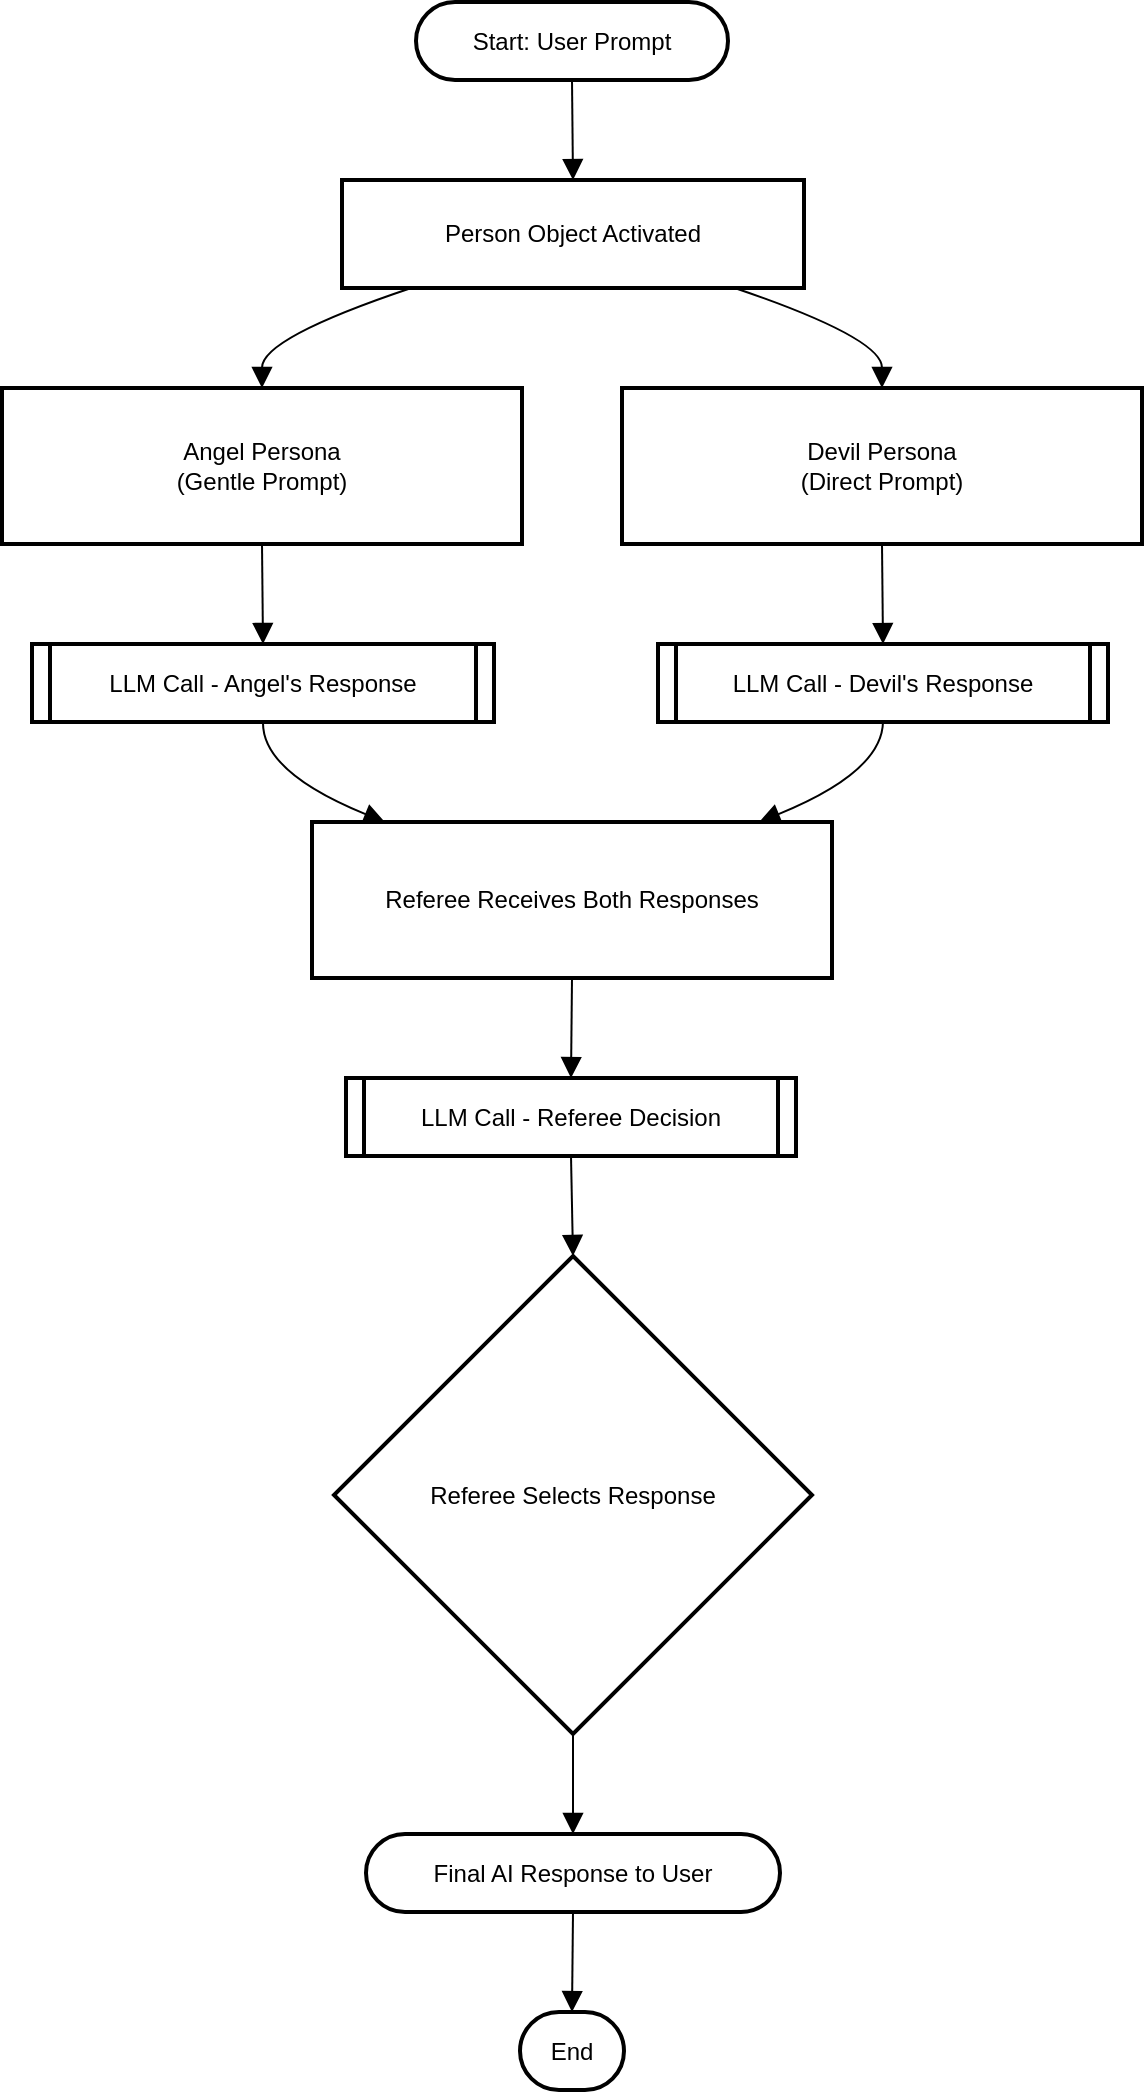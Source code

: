 <mxfile version="26.2.14" pages="3">
  <diagram name="Page-1" id="xa0yWHw8Jf8kGSunjOHY">
    <mxGraphModel dx="7501" dy="1401" grid="0" gridSize="10" guides="1" tooltips="1" connect="1" arrows="1" fold="1" page="0" pageScale="1" pageWidth="827" pageHeight="1169" math="0" shadow="0">
      <root>
        <mxCell id="0" />
        <mxCell id="1" parent="0" />
        <mxCell id="Yehz_bRtXj_O8yKPMXEu-1" value="Start: User Prompt" style="rounded=1;whiteSpace=wrap;arcSize=50;strokeWidth=2;" parent="1" vertex="1">
          <mxGeometry x="-5143" y="-189" width="156" height="39" as="geometry" />
        </mxCell>
        <mxCell id="Yehz_bRtXj_O8yKPMXEu-2" value="Person Object Activated" style="whiteSpace=wrap;strokeWidth=2;" parent="1" vertex="1">
          <mxGeometry x="-5180" y="-100" width="231" height="54" as="geometry" />
        </mxCell>
        <mxCell id="Yehz_bRtXj_O8yKPMXEu-3" value="Angel Persona&#xa;(Gentle Prompt)" style="whiteSpace=wrap;strokeWidth=2;" parent="1" vertex="1">
          <mxGeometry x="-5350" y="4" width="260" height="78" as="geometry" />
        </mxCell>
        <mxCell id="Yehz_bRtXj_O8yKPMXEu-4" value="Devil Persona&#xa;(Direct Prompt)" style="whiteSpace=wrap;strokeWidth=2;" parent="1" vertex="1">
          <mxGeometry x="-5040" y="4" width="260" height="78" as="geometry" />
        </mxCell>
        <mxCell id="Yehz_bRtXj_O8yKPMXEu-5" value="LLM Call - Angel&#39;s Response" style="strokeWidth=2;shape=process;whiteSpace=wrap;size=0.04;" parent="1" vertex="1">
          <mxGeometry x="-5335" y="132" width="231" height="39" as="geometry" />
        </mxCell>
        <mxCell id="Yehz_bRtXj_O8yKPMXEu-6" value="LLM Call - Devil&#39;s Response" style="strokeWidth=2;shape=process;whiteSpace=wrap;size=0.04;" parent="1" vertex="1">
          <mxGeometry x="-5022" y="132" width="225" height="39" as="geometry" />
        </mxCell>
        <mxCell id="Yehz_bRtXj_O8yKPMXEu-7" value="Referee Receives Both Responses" style="whiteSpace=wrap;strokeWidth=2;" parent="1" vertex="1">
          <mxGeometry x="-5195" y="221" width="260" height="78" as="geometry" />
        </mxCell>
        <mxCell id="Yehz_bRtXj_O8yKPMXEu-8" value="LLM Call - Referee Decision" style="strokeWidth=2;shape=process;whiteSpace=wrap;size=0.04;" parent="1" vertex="1">
          <mxGeometry x="-5178" y="349" width="225" height="39" as="geometry" />
        </mxCell>
        <mxCell id="Yehz_bRtXj_O8yKPMXEu-9" value="Referee Selects Response" style="rhombus;strokeWidth=2;whiteSpace=wrap;" parent="1" vertex="1">
          <mxGeometry x="-5184" y="438" width="239" height="239" as="geometry" />
        </mxCell>
        <mxCell id="Yehz_bRtXj_O8yKPMXEu-10" value="Final AI Response to User" style="rounded=1;whiteSpace=wrap;arcSize=50;strokeWidth=2;" parent="1" vertex="1">
          <mxGeometry x="-5168" y="727" width="207" height="39" as="geometry" />
        </mxCell>
        <mxCell id="Yehz_bRtXj_O8yKPMXEu-11" value="End" style="rounded=1;whiteSpace=wrap;arcSize=50;strokeWidth=2;" parent="1" vertex="1">
          <mxGeometry x="-5091" y="816" width="52" height="39" as="geometry" />
        </mxCell>
        <mxCell id="Yehz_bRtXj_O8yKPMXEu-12" value="" style="curved=1;startArrow=none;endArrow=block;exitX=0.5;exitY=1;entryX=0.5;entryY=0;rounded=0;fontSize=12;startSize=8;endSize=8;" parent="1" source="Yehz_bRtXj_O8yKPMXEu-1" target="Yehz_bRtXj_O8yKPMXEu-2" edge="1">
          <mxGeometry relative="1" as="geometry">
            <Array as="points" />
          </mxGeometry>
        </mxCell>
        <mxCell id="Yehz_bRtXj_O8yKPMXEu-13" value="" style="curved=1;startArrow=none;endArrow=block;exitX=0.15;exitY=1;entryX=0.5;entryY=0;rounded=0;fontSize=12;startSize=8;endSize=8;" parent="1" source="Yehz_bRtXj_O8yKPMXEu-2" target="Yehz_bRtXj_O8yKPMXEu-3" edge="1">
          <mxGeometry relative="1" as="geometry">
            <Array as="points">
              <mxPoint x="-5220" y="-21" />
            </Array>
          </mxGeometry>
        </mxCell>
        <mxCell id="Yehz_bRtXj_O8yKPMXEu-14" value="" style="curved=1;startArrow=none;endArrow=block;exitX=0.85;exitY=1;entryX=0.5;entryY=0;rounded=0;fontSize=12;startSize=8;endSize=8;" parent="1" source="Yehz_bRtXj_O8yKPMXEu-2" target="Yehz_bRtXj_O8yKPMXEu-4" edge="1">
          <mxGeometry relative="1" as="geometry">
            <Array as="points">
              <mxPoint x="-4910" y="-21" />
            </Array>
          </mxGeometry>
        </mxCell>
        <mxCell id="Yehz_bRtXj_O8yKPMXEu-15" value="" style="curved=1;startArrow=none;endArrow=block;exitX=0.5;exitY=1;entryX=0.5;entryY=0;rounded=0;fontSize=12;startSize=8;endSize=8;" parent="1" source="Yehz_bRtXj_O8yKPMXEu-3" target="Yehz_bRtXj_O8yKPMXEu-5" edge="1">
          <mxGeometry relative="1" as="geometry">
            <Array as="points" />
          </mxGeometry>
        </mxCell>
        <mxCell id="Yehz_bRtXj_O8yKPMXEu-16" value="" style="curved=1;startArrow=none;endArrow=block;exitX=0.5;exitY=1;entryX=0.5;entryY=0;rounded=0;fontSize=12;startSize=8;endSize=8;" parent="1" source="Yehz_bRtXj_O8yKPMXEu-4" target="Yehz_bRtXj_O8yKPMXEu-6" edge="1">
          <mxGeometry relative="1" as="geometry">
            <Array as="points" />
          </mxGeometry>
        </mxCell>
        <mxCell id="Yehz_bRtXj_O8yKPMXEu-17" value="" style="curved=1;startArrow=none;endArrow=block;exitX=0.5;exitY=1;entryX=0.14;entryY=0;rounded=0;fontSize=12;startSize=8;endSize=8;" parent="1" source="Yehz_bRtXj_O8yKPMXEu-5" target="Yehz_bRtXj_O8yKPMXEu-7" edge="1">
          <mxGeometry relative="1" as="geometry">
            <Array as="points">
              <mxPoint x="-5220" y="196" />
            </Array>
          </mxGeometry>
        </mxCell>
        <mxCell id="Yehz_bRtXj_O8yKPMXEu-18" value="" style="curved=1;startArrow=none;endArrow=block;exitX=0.5;exitY=1;entryX=0.86;entryY=0;rounded=0;fontSize=12;startSize=8;endSize=8;" parent="1" source="Yehz_bRtXj_O8yKPMXEu-6" target="Yehz_bRtXj_O8yKPMXEu-7" edge="1">
          <mxGeometry relative="1" as="geometry">
            <Array as="points">
              <mxPoint x="-4910" y="196" />
            </Array>
          </mxGeometry>
        </mxCell>
        <mxCell id="Yehz_bRtXj_O8yKPMXEu-19" value="" style="curved=1;startArrow=none;endArrow=block;exitX=0.5;exitY=1;entryX=0.5;entryY=0;rounded=0;fontSize=12;startSize=8;endSize=8;" parent="1" source="Yehz_bRtXj_O8yKPMXEu-7" target="Yehz_bRtXj_O8yKPMXEu-8" edge="1">
          <mxGeometry relative="1" as="geometry">
            <Array as="points" />
          </mxGeometry>
        </mxCell>
        <mxCell id="Yehz_bRtXj_O8yKPMXEu-20" value="" style="curved=1;startArrow=none;endArrow=block;exitX=0.5;exitY=1;entryX=0.5;entryY=0;rounded=0;fontSize=12;startSize=8;endSize=8;" parent="1" source="Yehz_bRtXj_O8yKPMXEu-8" target="Yehz_bRtXj_O8yKPMXEu-9" edge="1">
          <mxGeometry relative="1" as="geometry">
            <Array as="points" />
          </mxGeometry>
        </mxCell>
        <mxCell id="Yehz_bRtXj_O8yKPMXEu-21" value="" style="curved=1;startArrow=none;endArrow=block;exitX=0.5;exitY=1;entryX=0.5;entryY=0;rounded=0;fontSize=12;startSize=8;endSize=8;" parent="1" source="Yehz_bRtXj_O8yKPMXEu-9" target="Yehz_bRtXj_O8yKPMXEu-10" edge="1">
          <mxGeometry relative="1" as="geometry">
            <Array as="points" />
          </mxGeometry>
        </mxCell>
        <mxCell id="Yehz_bRtXj_O8yKPMXEu-22" value="" style="curved=1;startArrow=none;endArrow=block;exitX=0.5;exitY=1;entryX=0.5;entryY=0;rounded=0;fontSize=12;startSize=8;endSize=8;" parent="1" source="Yehz_bRtXj_O8yKPMXEu-10" target="Yehz_bRtXj_O8yKPMXEu-11" edge="1">
          <mxGeometry relative="1" as="geometry">
            <Array as="points" />
          </mxGeometry>
        </mxCell>
      </root>
    </mxGraphModel>
  </diagram>
  <diagram id="OtFD3YWtEbZY0nQuH-cs" name="Page-2">
    <mxGraphModel dx="2993" dy="1365" grid="0" gridSize="10" guides="1" tooltips="1" connect="1" arrows="1" fold="1" page="0" pageScale="1" pageWidth="827" pageHeight="1169" math="0" shadow="0">
      <root>
        <mxCell id="0" />
        <mxCell id="1" parent="0" />
        <mxCell id="Cl74_eT5VSmjeDzBY-xy-12" style="edgeStyle=orthogonalEdgeStyle;rounded=0;orthogonalLoop=1;jettySize=auto;html=1;exitX=0.5;exitY=1;exitDx=0;exitDy=0;entryX=0.5;entryY=0;entryDx=0;entryDy=0;" parent="1" source="-E05gIv4jN2PlpRda1Wg-1" target="-E05gIv4jN2PlpRda1Wg-2" edge="1">
          <mxGeometry relative="1" as="geometry" />
        </mxCell>
        <mxCell id="-E05gIv4jN2PlpRda1Wg-1" value="Start: User Prompt" style="rounded=1;whiteSpace=wrap;arcSize=50;strokeWidth=2;direction=east;" parent="1" vertex="1">
          <mxGeometry x="231" y="20" width="156" height="39" as="geometry" />
        </mxCell>
        <mxCell id="-E05gIv4jN2PlpRda1Wg-23" value="" style="edgeStyle=none;curved=1;rounded=0;orthogonalLoop=1;jettySize=auto;html=1;fontSize=12;startSize=8;endSize=8;" parent="1" source="-E05gIv4jN2PlpRda1Wg-2" target="-E05gIv4jN2PlpRda1Wg-4" edge="1">
          <mxGeometry relative="1" as="geometry" />
        </mxCell>
        <mxCell id="-E05gIv4jN2PlpRda1Wg-2" value="" style="whiteSpace=wrap;strokeWidth=2;direction=east;" parent="1" vertex="1">
          <mxGeometry x="-121" y="124" width="861" height="1123" as="geometry" />
        </mxCell>
        <mxCell id="-E05gIv4jN2PlpRda1Wg-3" value="Angel Persona&#xa;(Gentle Prompt)" style="whiteSpace=wrap;strokeWidth=2;direction=east;" parent="1" vertex="1">
          <mxGeometry x="25.5" y="451" width="260" height="78" as="geometry" />
        </mxCell>
        <mxCell id="-E05gIv4jN2PlpRda1Wg-4" value="Devil Persona&#xa;(Direct Prompt)" style="whiteSpace=wrap;strokeWidth=2;direction=east;" parent="1" vertex="1">
          <mxGeometry x="335.5" y="451" width="260" height="78" as="geometry" />
        </mxCell>
        <mxCell id="-E05gIv4jN2PlpRda1Wg-5" value="LLM Call - Angel&#39;s Response" style="strokeWidth=2;shape=process;whiteSpace=wrap;size=0.04;fillStyle=solid;direction=east;" parent="1" vertex="1">
          <mxGeometry x="40.5" y="579" width="231" height="39" as="geometry" />
        </mxCell>
        <mxCell id="-E05gIv4jN2PlpRda1Wg-6" value="LLM Call - Devil&#39;s Response" style="strokeWidth=2;shape=process;whiteSpace=wrap;size=0.04;direction=east;" parent="1" vertex="1">
          <mxGeometry x="353.5" y="579" width="225" height="39" as="geometry" />
        </mxCell>
        <mxCell id="-E05gIv4jN2PlpRda1Wg-7" value="Referee Receives Both Responses&#xa;(Selection Prompt)" style="whiteSpace=wrap;strokeWidth=2;direction=east;" parent="1" vertex="1">
          <mxGeometry x="179" y="728" width="260" height="78" as="geometry" />
        </mxCell>
        <mxCell id="-E05gIv4jN2PlpRda1Wg-8" value="LLM Call - Referee Decision" style="strokeWidth=2;shape=process;whiteSpace=wrap;size=0.04;direction=east;" parent="1" vertex="1">
          <mxGeometry x="196" y="856" width="225" height="39" as="geometry" />
        </mxCell>
        <mxCell id="Cl74_eT5VSmjeDzBY-xy-3" style="edgeStyle=orthogonalEdgeStyle;rounded=0;orthogonalLoop=1;jettySize=auto;html=1;exitX=0;exitY=0.5;exitDx=0;exitDy=0;entryX=0;entryY=0.5;entryDx=0;entryDy=0;" parent="1" source="-E05gIv4jN2PlpRda1Wg-9" target="-E05gIv4jN2PlpRda1Wg-25" edge="1">
          <mxGeometry relative="1" as="geometry">
            <mxPoint x="241.667" y="241.667" as="targetPoint" />
            <Array as="points">
              <mxPoint x="-33" y="1064" />
              <mxPoint x="-33" y="242" />
            </Array>
          </mxGeometry>
        </mxCell>
        <mxCell id="Cl74_eT5VSmjeDzBY-xy-14" value="Append referee response to history" style="edgeLabel;html=1;align=center;verticalAlign=middle;resizable=0;points=[];" parent="Cl74_eT5VSmjeDzBY-xy-3" vertex="1" connectable="0">
          <mxGeometry x="-0.77" y="1" relative="1" as="geometry">
            <mxPoint x="24" as="offset" />
          </mxGeometry>
        </mxCell>
        <mxCell id="-E05gIv4jN2PlpRda1Wg-9" value="Referee Selects Response" style="rhombus;strokeWidth=2;whiteSpace=wrap;direction=east;" parent="1" vertex="1">
          <mxGeometry x="203.5" y="958" width="212" height="214" as="geometry" />
        </mxCell>
        <mxCell id="-E05gIv4jN2PlpRda1Wg-10" value="Final AI Response to User" style="rounded=1;whiteSpace=wrap;arcSize=50;strokeWidth=2;direction=east;" parent="1" vertex="1">
          <mxGeometry x="206" y="1289" width="207" height="39" as="geometry" />
        </mxCell>
        <mxCell id="-E05gIv4jN2PlpRda1Wg-11" value="End" style="rounded=1;whiteSpace=wrap;arcSize=50;strokeWidth=2;direction=east;" parent="1" vertex="1">
          <mxGeometry x="283.5" y="1412" width="52" height="39" as="geometry" />
        </mxCell>
        <mxCell id="-E05gIv4jN2PlpRda1Wg-13" value="" style="curved=1;startArrow=none;endArrow=block;entryX=0.5;entryY=0;rounded=0;fontSize=12;startSize=8;endSize=8;exitX=0.5;exitY=0;exitDx=0;exitDy=0;entryDx=0;entryDy=0;" parent="1" target="-E05gIv4jN2PlpRda1Wg-3" edge="1">
          <mxGeometry relative="1" as="geometry">
            <Array as="points" />
            <mxPoint x="312" y="257" as="sourcePoint" />
          </mxGeometry>
        </mxCell>
        <mxCell id="-E05gIv4jN2PlpRda1Wg-15" value="" style="curved=1;startArrow=none;endArrow=block;exitX=0.5;exitY=1;entryX=0.5;entryY=0;rounded=0;fontSize=12;startSize=8;endSize=8;exitDx=0;exitDy=0;entryDx=0;entryDy=0;" parent="1" source="-E05gIv4jN2PlpRda1Wg-3" target="-E05gIv4jN2PlpRda1Wg-5" edge="1">
          <mxGeometry relative="1" as="geometry">
            <Array as="points" />
          </mxGeometry>
        </mxCell>
        <mxCell id="-E05gIv4jN2PlpRda1Wg-16" value="" style="curved=1;startArrow=none;endArrow=block;exitX=0.5;exitY=1;entryX=0.5;entryY=0;rounded=0;fontSize=12;startSize=8;endSize=8;exitDx=0;exitDy=0;entryDx=0;entryDy=0;" parent="1" source="-E05gIv4jN2PlpRda1Wg-4" target="-E05gIv4jN2PlpRda1Wg-6" edge="1">
          <mxGeometry relative="1" as="geometry">
            <Array as="points" />
          </mxGeometry>
        </mxCell>
        <mxCell id="-E05gIv4jN2PlpRda1Wg-17" value="" style="curved=1;startArrow=none;endArrow=block;exitX=0.5;exitY=1;entryX=0.14;entryY=0;rounded=0;fontSize=12;startSize=8;endSize=8;exitDx=0;exitDy=0;entryDx=0;entryDy=0;" parent="1" source="-E05gIv4jN2PlpRda1Wg-5" target="-E05gIv4jN2PlpRda1Wg-7" edge="1">
          <mxGeometry relative="1" as="geometry">
            <Array as="points">
              <mxPoint x="155.5" y="643" />
            </Array>
          </mxGeometry>
        </mxCell>
        <mxCell id="-E05gIv4jN2PlpRda1Wg-18" value="" style="curved=1;startArrow=none;endArrow=block;exitX=0.5;exitY=1;entryX=0.86;entryY=0;rounded=0;fontSize=12;startSize=8;endSize=8;exitDx=0;exitDy=0;entryDx=0;entryDy=0;" parent="1" source="-E05gIv4jN2PlpRda1Wg-6" target="-E05gIv4jN2PlpRda1Wg-7" edge="1">
          <mxGeometry relative="1" as="geometry">
            <Array as="points">
              <mxPoint x="465.5" y="643" />
            </Array>
          </mxGeometry>
        </mxCell>
        <mxCell id="-E05gIv4jN2PlpRda1Wg-19" value="" style="curved=1;startArrow=none;endArrow=block;exitX=0.5;exitY=1;entryX=0.5;entryY=0;rounded=0;fontSize=12;startSize=8;endSize=8;exitDx=0;exitDy=0;entryDx=0;entryDy=0;" parent="1" source="-E05gIv4jN2PlpRda1Wg-7" target="-E05gIv4jN2PlpRda1Wg-8" edge="1">
          <mxGeometry relative="1" as="geometry">
            <Array as="points" />
          </mxGeometry>
        </mxCell>
        <mxCell id="-E05gIv4jN2PlpRda1Wg-20" value="" style="curved=1;startArrow=none;endArrow=block;exitX=0.5;exitY=1;entryX=0.5;entryY=0;rounded=0;fontSize=12;startSize=8;endSize=8;exitDx=0;exitDy=0;entryDx=0;entryDy=0;" parent="1" source="-E05gIv4jN2PlpRda1Wg-8" target="-E05gIv4jN2PlpRda1Wg-9" edge="1">
          <mxGeometry relative="1" as="geometry">
            <Array as="points" />
          </mxGeometry>
        </mxCell>
        <mxCell id="-E05gIv4jN2PlpRda1Wg-21" value="" style="curved=1;startArrow=none;endArrow=block;exitX=0.5;exitY=1;entryX=0.5;entryY=0;rounded=0;fontSize=12;startSize=8;endSize=8;exitDx=0;exitDy=0;entryDx=0;entryDy=0;" parent="1" source="-E05gIv4jN2PlpRda1Wg-9" target="-E05gIv4jN2PlpRda1Wg-10" edge="1">
          <mxGeometry relative="1" as="geometry">
            <Array as="points" />
          </mxGeometry>
        </mxCell>
        <mxCell id="-E05gIv4jN2PlpRda1Wg-22" value="" style="curved=1;startArrow=none;endArrow=block;exitX=0.5;exitY=1;entryX=0.5;entryY=0;rounded=0;fontSize=12;startSize=8;endSize=8;exitDx=0;exitDy=0;entryDx=0;entryDy=0;" parent="1" source="-E05gIv4jN2PlpRda1Wg-10" target="-E05gIv4jN2PlpRda1Wg-11" edge="1">
          <mxGeometry relative="1" as="geometry">
            <Array as="points" />
          </mxGeometry>
        </mxCell>
        <mxCell id="Cl74_eT5VSmjeDzBY-xy-1" style="edgeStyle=orthogonalEdgeStyle;rounded=0;orthogonalLoop=1;jettySize=auto;html=1;exitX=1;exitY=0.5;exitDx=0;exitDy=0;entryX=1;entryY=0.5;entryDx=0;entryDy=0;" parent="1" source="-E05gIv4jN2PlpRda1Wg-25" target="-E05gIv4jN2PlpRda1Wg-7" edge="1">
          <mxGeometry relative="1" as="geometry">
            <Array as="points">
              <mxPoint x="634" y="242" />
              <mxPoint x="634" y="767" />
            </Array>
          </mxGeometry>
        </mxCell>
        <mxCell id="Cl74_eT5VSmjeDzBY-xy-15" value="Show referee history" style="edgeLabel;html=1;align=center;verticalAlign=middle;resizable=0;points=[];" parent="Cl74_eT5VSmjeDzBY-xy-1" vertex="1" connectable="0">
          <mxGeometry x="0.865" relative="1" as="geometry">
            <mxPoint x="31" as="offset" />
          </mxGeometry>
        </mxCell>
        <mxCell id="Cl74_eT5VSmjeDzBY-xy-13" style="edgeStyle=orthogonalEdgeStyle;rounded=0;orthogonalLoop=1;jettySize=auto;html=1;exitX=0.5;exitY=0;exitDx=0;exitDy=0;entryX=0.5;entryY=0;entryDx=0;entryDy=0;" parent="1" source="-E05gIv4jN2PlpRda1Wg-2" target="-E05gIv4jN2PlpRda1Wg-25" edge="1">
          <mxGeometry relative="1" as="geometry">
            <Array as="points">
              <mxPoint x="310" y="195" />
              <mxPoint x="310" y="195" />
            </Array>
          </mxGeometry>
        </mxCell>
        <mxCell id="-E05gIv4jN2PlpRda1Wg-25" value="Chat History" style="shape=parallelogram;perimeter=parallelogramPerimeter;fixedSize=1;strokeWidth=2;whiteSpace=wrap;direction=east;" parent="1" vertex="1">
          <mxGeometry x="238.5" y="222" width="142" height="39" as="geometry" />
        </mxCell>
        <mxCell id="-E05gIv4jN2PlpRda1Wg-26" value="" style="curved=1;startArrow=none;endArrow=block;entryX=0.5;entryY=0;rounded=0;fontSize=12;startSize=8;endSize=8;entryDx=0;entryDy=0;exitX=0.5;exitY=1;exitDx=0;exitDy=0;" parent="1" source="-E05gIv4jN2PlpRda1Wg-25" target="-E05gIv4jN2PlpRda1Wg-4" edge="1">
          <mxGeometry relative="1" as="geometry">
            <Array as="points" />
            <mxPoint x="314" y="272" as="sourcePoint" />
            <mxPoint x="343" y="416" as="targetPoint" />
          </mxGeometry>
        </mxCell>
        <mxCell id="Cl74_eT5VSmjeDzBY-xy-9" style="edgeStyle=orthogonalEdgeStyle;rounded=0;orthogonalLoop=1;jettySize=auto;html=1;exitX=1;exitY=0.5;exitDx=0;exitDy=0;entryX=0.25;entryY=0;entryDx=0;entryDy=0;" parent="1" source="-E05gIv4jN2PlpRda1Wg-32" target="-E05gIv4jN2PlpRda1Wg-25" edge="1">
          <mxGeometry relative="1" as="geometry" />
        </mxCell>
        <mxCell id="-E05gIv4jN2PlpRda1Wg-32" value="System Prompt: About Person" style="shape=parallelogram;perimeter=parallelogramPerimeter;whiteSpace=wrap;html=1;fixedSize=1;direction=east;" parent="1" vertex="1">
          <mxGeometry x="-93" y="152" width="204" height="60" as="geometry" />
        </mxCell>
        <mxCell id="-E05gIv4jN2PlpRda1Wg-35" value="Person Object&amp;nbsp;" style="text;strokeColor=none;fillColor=none;html=1;align=center;verticalAlign=middle;whiteSpace=wrap;rounded=0;fontSize=19;fontStyle=1;direction=east;" parent="1" vertex="1">
          <mxGeometry x="513" y="159" width="225" height="83" as="geometry" />
        </mxCell>
      </root>
    </mxGraphModel>
  </diagram>
  <diagram name="schematic" id="ZyOyYKSyBAPCNYZlk8Vk">
    <mxGraphModel dx="2701" dy="1001" grid="0" gridSize="10" guides="1" tooltips="1" connect="1" arrows="1" fold="1" page="0" pageScale="1" pageWidth="827" pageHeight="1169" math="0" shadow="0">
      <root>
        <mxCell id="8PnTKXI-LttFcCI2K3IS-0" />
        <mxCell id="8PnTKXI-LttFcCI2K3IS-1" parent="8PnTKXI-LttFcCI2K3IS-0" />
        <mxCell id="8PnTKXI-LttFcCI2K3IS-3" value="Start: User Prompt" style="rounded=1;whiteSpace=wrap;arcSize=50;strokeWidth=2;direction=east;" vertex="1" parent="8PnTKXI-LttFcCI2K3IS-1">
          <mxGeometry x="-741" y="643.5" width="156" height="39" as="geometry" />
        </mxCell>
        <mxCell id="8PnTKXI-LttFcCI2K3IS-5" value="" style="whiteSpace=wrap;strokeWidth=2;direction=east;rotation=-90;" vertex="1" parent="8PnTKXI-LttFcCI2K3IS-1">
          <mxGeometry x="-550.95" y="310.11" width="827.96" height="722.26" as="geometry" />
        </mxCell>
        <mxCell id="8PnTKXI-LttFcCI2K3IS-15" value="Final AI Response to User" style="rounded=1;whiteSpace=wrap;arcSize=50;strokeWidth=2;direction=east;" vertex="1" parent="8PnTKXI-LttFcCI2K3IS-1">
          <mxGeometry x="305" y="643.5" width="207" height="39" as="geometry" />
        </mxCell>
        <mxCell id="8PnTKXI-LttFcCI2K3IS-16" value="End" style="rounded=1;whiteSpace=wrap;arcSize=50;strokeWidth=2;direction=east;" vertex="1" parent="8PnTKXI-LttFcCI2K3IS-1">
          <mxGeometry x="283.5" y="1412" width="52" height="39" as="geometry" />
        </mxCell>
        <mxCell id="tgHni5jJHY_39Z2ym52O-8" style="edgeStyle=orthogonalEdgeStyle;rounded=0;orthogonalLoop=1;jettySize=auto;html=1;exitX=1;exitY=0.5;exitDx=0;exitDy=0;entryX=0;entryY=0.5;entryDx=0;entryDy=0;" edge="1" parent="8PnTKXI-LttFcCI2K3IS-1" source="8PnTKXI-LttFcCI2K3IS-29" target="8PnTKXI-LttFcCI2K3IS-14">
          <mxGeometry relative="1" as="geometry" />
        </mxCell>
        <mxCell id="0qurDL3mPlgsheSVVU5N-4" value="" style="group" vertex="1" connectable="0" parent="8PnTKXI-LttFcCI2K3IS-1">
          <mxGeometry x="-287" y="436" width="406" height="78" as="geometry" />
        </mxCell>
        <mxCell id="8PnTKXI-LttFcCI2K3IS-6" value="" style="whiteSpace=wrap;strokeWidth=2;direction=east;" vertex="1" parent="0qurDL3mPlgsheSVVU5N-4">
          <mxGeometry width="406" height="78" as="geometry" />
        </mxCell>
        <mxCell id="8PnTKXI-LttFcCI2K3IS-8" value="LLM Call - Angel&#39;s Response" style="strokeWidth=2;shape=process;whiteSpace=wrap;size=0.04;fillStyle=solid;direction=east;" vertex="1" parent="0qurDL3mPlgsheSVVU5N-4">
          <mxGeometry x="168" y="19.5" width="220" height="39" as="geometry" />
        </mxCell>
        <mxCell id="0qurDL3mPlgsheSVVU5N-2" value="&lt;span style=&quot;font-size: 12px; font-weight: 400;&quot;&gt;Angel Persona&lt;/span&gt;&lt;br style=&quot;padding: 0px; margin: 0px; font-size: 12px; font-weight: 400;&quot;&gt;&lt;span style=&quot;font-size: 12px; font-weight: 400;&quot;&gt;(Gentle Prompt)&lt;/span&gt;" style="text;strokeColor=none;fillColor=none;html=1;align=center;verticalAlign=middle;whiteSpace=wrap;rounded=0;fontSize=19;fontStyle=1;direction=east;" vertex="1" parent="0qurDL3mPlgsheSVVU5N-4">
          <mxGeometry x="8" y="7.5" width="160" height="63" as="geometry" />
        </mxCell>
        <mxCell id="tgHni5jJHY_39Z2ym52O-22" style="edgeStyle=orthogonalEdgeStyle;rounded=0;orthogonalLoop=1;jettySize=auto;html=1;exitX=0.25;exitY=1;exitDx=0;exitDy=0;entryX=0.25;entryY=0;entryDx=0;entryDy=0;" edge="1" parent="8PnTKXI-LttFcCI2K3IS-1" source="8PnTKXI-LttFcCI2K3IS-33" target="8PnTKXI-LttFcCI2K3IS-29">
          <mxGeometry relative="1" as="geometry" />
        </mxCell>
        <mxCell id="8PnTKXI-LttFcCI2K3IS-33" value="&lt;font style=&quot;font-size: 18px;&quot;&gt;Person Object&lt;/font&gt;&lt;div&gt;&lt;font style=&quot;font-weight: normal; font-size: 13px;&quot;&gt;(&lt;/font&gt;&lt;span style=&quot;font-size: 13px; font-weight: 400; background-color: transparent; color: light-dark(rgb(0, 0, 0), rgb(255, 255, 255));&quot;&gt;Prompt&amp;nbsp;&lt;/span&gt;&lt;font style=&quot;background-color: transparent; color: light-dark(rgb(0, 0, 0), rgb(255, 255, 255)); font-weight: normal; font-size: 13px;&quot;&gt;About Person)&lt;/font&gt;&lt;span style=&quot;background-color: transparent; color: light-dark(rgb(0, 0, 0), rgb(255, 255, 255));&quot;&gt;&amp;nbsp;&lt;/span&gt;&lt;/div&gt;" style="text;strokeColor=default;fillColor=none;html=1;align=center;verticalAlign=middle;whiteSpace=wrap;rounded=0;fontSize=19;fontStyle=1;direction=east;dashed=1;" vertex="1" parent="8PnTKXI-LttFcCI2K3IS-1">
          <mxGeometry x="-460" y="295" width="182" height="74" as="geometry" />
        </mxCell>
        <mxCell id="0qurDL3mPlgsheSVVU5N-5" value="" style="group" vertex="1" connectable="0" parent="8PnTKXI-LttFcCI2K3IS-1">
          <mxGeometry x="-287" y="831" width="406" height="78" as="geometry" />
        </mxCell>
        <mxCell id="0qurDL3mPlgsheSVVU5N-6" value="" style="whiteSpace=wrap;strokeWidth=2;direction=east;" vertex="1" parent="0qurDL3mPlgsheSVVU5N-5">
          <mxGeometry width="406" height="78" as="geometry" />
        </mxCell>
        <mxCell id="0qurDL3mPlgsheSVVU5N-7" value="LLM Call - Devil&#39;s Response" style="strokeWidth=2;shape=process;whiteSpace=wrap;size=0.04;fillStyle=solid;direction=east;" vertex="1" parent="0qurDL3mPlgsheSVVU5N-5">
          <mxGeometry x="168" y="19.5" width="220" height="39" as="geometry" />
        </mxCell>
        <mxCell id="0qurDL3mPlgsheSVVU5N-8" value="&lt;span style=&quot;font-size: 12px; font-weight: 400;&quot;&gt;Devil Persona&lt;/span&gt;&lt;br style=&quot;padding: 0px; margin: 0px; font-size: 12px; font-weight: 400;&quot;&gt;&lt;span style=&quot;font-size: 12px; font-weight: 400;&quot;&gt;(Direct Prompt)&lt;/span&gt;" style="text;strokeColor=none;fillColor=none;html=1;align=center;verticalAlign=middle;whiteSpace=wrap;rounded=0;fontSize=19;fontStyle=1;direction=east;" vertex="1" parent="0qurDL3mPlgsheSVVU5N-5">
          <mxGeometry x="8" y="7.5" width="160" height="63" as="geometry" />
        </mxCell>
        <mxCell id="tgHni5jJHY_39Z2ym52O-0" value="" style="group" vertex="1" connectable="0" parent="8PnTKXI-LttFcCI2K3IS-1">
          <mxGeometry x="-203" y="562" width="238" height="202" as="geometry" />
        </mxCell>
        <mxCell id="8PnTKXI-LttFcCI2K3IS-14" value="" style="rhombus;strokeWidth=2;whiteSpace=wrap;direction=east;" vertex="1" parent="tgHni5jJHY_39Z2ym52O-0">
          <mxGeometry width="238" height="202" as="geometry" />
        </mxCell>
        <mxCell id="0qurDL3mPlgsheSVVU5N-9" value="LLM Call - Referee Decision" style="strokeWidth=2;shape=process;whiteSpace=wrap;size=0.04;fillStyle=solid;direction=east;" vertex="1" parent="tgHni5jJHY_39Z2ym52O-0">
          <mxGeometry x="29.796" y="85.431" width="182.49" height="31.138" as="geometry" />
        </mxCell>
        <mxCell id="0qurDL3mPlgsheSVVU5N-10" value="&lt;span style=&quot;font-size: 12px; font-weight: 400;&quot;&gt;Referee Persona&lt;/span&gt;&lt;div&gt;&lt;span style=&quot;font-size: 12px; font-weight: 400;&quot;&gt;(Selection Prompt)&lt;/span&gt;&lt;/div&gt;" style="text;strokeColor=none;fillColor=none;html=1;align=center;verticalAlign=middle;whiteSpace=wrap;rounded=0;fontSize=19;fontStyle=1;direction=east;" vertex="1" parent="tgHni5jJHY_39Z2ym52O-0">
          <mxGeometry x="54.681" y="32.735" width="132.72" height="50.3" as="geometry" />
        </mxCell>
        <mxCell id="tgHni5jJHY_39Z2ym52O-5" style="edgeStyle=orthogonalEdgeStyle;rounded=0;orthogonalLoop=1;jettySize=auto;html=1;exitX=0.5;exitY=1;exitDx=0;exitDy=0;entryX=0.5;entryY=0;entryDx=0;entryDy=0;" edge="1" parent="8PnTKXI-LttFcCI2K3IS-1" source="8PnTKXI-LttFcCI2K3IS-6" target="8PnTKXI-LttFcCI2K3IS-14">
          <mxGeometry relative="1" as="geometry" />
        </mxCell>
        <mxCell id="tgHni5jJHY_39Z2ym52O-7" style="edgeStyle=orthogonalEdgeStyle;rounded=0;orthogonalLoop=1;jettySize=auto;html=1;exitX=0.5;exitY=0;exitDx=0;exitDy=0;entryX=0.5;entryY=1;entryDx=0;entryDy=0;" edge="1" parent="8PnTKXI-LttFcCI2K3IS-1" source="0qurDL3mPlgsheSVVU5N-6" target="8PnTKXI-LttFcCI2K3IS-14">
          <mxGeometry relative="1" as="geometry" />
        </mxCell>
        <mxCell id="tgHni5jJHY_39Z2ym52O-19" style="edgeStyle=orthogonalEdgeStyle;rounded=0;orthogonalLoop=1;jettySize=auto;html=1;exitX=0.5;exitY=1;exitDx=0;exitDy=0;entryX=0;entryY=0.5;entryDx=0;entryDy=0;" edge="1" parent="8PnTKXI-LttFcCI2K3IS-1" source="8PnTKXI-LttFcCI2K3IS-29" target="0qurDL3mPlgsheSVVU5N-6">
          <mxGeometry relative="1" as="geometry" />
        </mxCell>
        <mxCell id="tgHni5jJHY_39Z2ym52O-20" style="edgeStyle=orthogonalEdgeStyle;rounded=0;orthogonalLoop=1;jettySize=auto;html=1;exitX=0.5;exitY=0;exitDx=0;exitDy=0;entryX=0;entryY=0.5;entryDx=0;entryDy=0;" edge="1" parent="8PnTKXI-LttFcCI2K3IS-1" source="8PnTKXI-LttFcCI2K3IS-29" target="8PnTKXI-LttFcCI2K3IS-6">
          <mxGeometry relative="1" as="geometry" />
        </mxCell>
        <mxCell id="8PnTKXI-LttFcCI2K3IS-29" value="Chat History" style="shape=parallelogram;perimeter=parallelogramPerimeter;fixedSize=1;strokeWidth=2;whiteSpace=wrap;direction=east;" vertex="1" parent="8PnTKXI-LttFcCI2K3IS-1">
          <mxGeometry x="-450" y="643.5" width="142" height="39" as="geometry" />
        </mxCell>
        <mxCell id="tgHni5jJHY_39Z2ym52O-21" style="edgeStyle=orthogonalEdgeStyle;rounded=0;orthogonalLoop=1;jettySize=auto;html=1;exitX=1;exitY=0.5;exitDx=0;exitDy=0;entryX=0.25;entryY=1;entryDx=0;entryDy=0;" edge="1" parent="8PnTKXI-LttFcCI2K3IS-1" source="8PnTKXI-LttFcCI2K3IS-14" target="8PnTKXI-LttFcCI2K3IS-29">
          <mxGeometry relative="1" as="geometry">
            <Array as="points">
              <mxPoint x="167" y="663" />
              <mxPoint x="167" y="1003" />
              <mxPoint x="-414" y="1003" />
            </Array>
          </mxGeometry>
        </mxCell>
        <mxCell id="tgHni5jJHY_39Z2ym52O-23" style="edgeStyle=orthogonalEdgeStyle;rounded=0;orthogonalLoop=1;jettySize=auto;html=1;exitX=1;exitY=0.5;exitDx=0;exitDy=0;entryX=0;entryY=0.5;entryDx=0;entryDy=0;" edge="1" parent="8PnTKXI-LttFcCI2K3IS-1" source="8PnTKXI-LttFcCI2K3IS-14" target="8PnTKXI-LttFcCI2K3IS-15">
          <mxGeometry relative="1" as="geometry" />
        </mxCell>
        <mxCell id="tgHni5jJHY_39Z2ym52O-24" style="edgeStyle=orthogonalEdgeStyle;rounded=0;orthogonalLoop=1;jettySize=auto;html=1;exitX=1;exitY=0.5;exitDx=0;exitDy=0;entryX=0;entryY=0.5;entryDx=0;entryDy=0;" edge="1" parent="8PnTKXI-LttFcCI2K3IS-1" source="8PnTKXI-LttFcCI2K3IS-3" target="8PnTKXI-LttFcCI2K3IS-29">
          <mxGeometry relative="1" as="geometry" />
        </mxCell>
      </root>
    </mxGraphModel>
  </diagram>
</mxfile>
